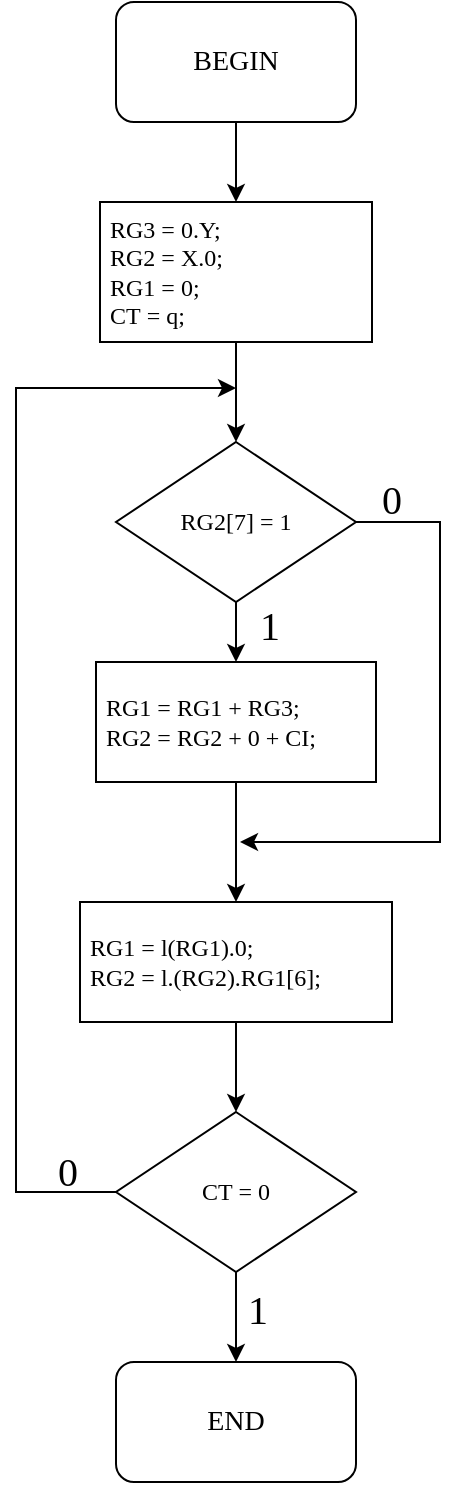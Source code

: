 <mxfile version="26.1.0">
  <diagram id="YqZ86VfI66lGM7ILaLzN" name="Сторінка-1">
    <mxGraphModel dx="602" dy="512" grid="1" gridSize="10" guides="1" tooltips="1" connect="1" arrows="1" fold="1" page="1" pageScale="1" pageWidth="827" pageHeight="1169" math="0" shadow="0">
      <root>
        <mxCell id="0" />
        <mxCell id="1" parent="0" />
        <mxCell id="JW5VUFp-ZlsdKmWLyCwy-10" style="edgeStyle=orthogonalEdgeStyle;rounded=0;orthogonalLoop=1;jettySize=auto;html=1;exitX=0.5;exitY=1;exitDx=0;exitDy=0;entryX=0.5;entryY=0;entryDx=0;entryDy=0;" parent="1" source="ZR6BJyleWZM-tU2MsI-7-1" target="JW5VUFp-ZlsdKmWLyCwy-2" edge="1">
          <mxGeometry relative="1" as="geometry">
            <mxPoint x="414" y="100" as="sourcePoint" />
          </mxGeometry>
        </mxCell>
        <mxCell id="JW5VUFp-ZlsdKmWLyCwy-11" style="edgeStyle=orthogonalEdgeStyle;rounded=0;orthogonalLoop=1;jettySize=auto;html=1;exitX=0.5;exitY=1;exitDx=0;exitDy=0;entryX=0.5;entryY=0;entryDx=0;entryDy=0;" parent="1" source="JW5VUFp-ZlsdKmWLyCwy-2" target="JW5VUFp-ZlsdKmWLyCwy-3" edge="1">
          <mxGeometry relative="1" as="geometry" />
        </mxCell>
        <mxCell id="JW5VUFp-ZlsdKmWLyCwy-2" value="&lt;font face=&quot;Consolas&quot; data-font-src=&quot;https://fonts.googleapis.com/css?family=Comfortaa&quot;&gt;&amp;nbsp;RG3 = 0.Y;&lt;br&gt;&amp;nbsp;RG2&amp;nbsp;= X.0;&lt;br&gt;&amp;nbsp;RG1&amp;nbsp;= 0;&lt;br&gt;&amp;nbsp;СТ = q;&lt;/font&gt;" style="rounded=0;whiteSpace=wrap;html=1;align=left;" parent="1" vertex="1">
          <mxGeometry x="346" y="160" width="136" height="70" as="geometry" />
        </mxCell>
        <mxCell id="iLjsXiCFGrSHstL3xZUq-1" style="edgeStyle=orthogonalEdgeStyle;rounded=0;orthogonalLoop=1;jettySize=auto;html=1;exitX=0.5;exitY=1;exitDx=0;exitDy=0;entryX=0.5;entryY=0;entryDx=0;entryDy=0;" parent="1" source="JW5VUFp-ZlsdKmWLyCwy-3" target="JW5VUFp-ZlsdKmWLyCwy-4" edge="1">
          <mxGeometry relative="1" as="geometry" />
        </mxCell>
        <mxCell id="iLjsXiCFGrSHstL3xZUq-4" style="edgeStyle=orthogonalEdgeStyle;rounded=0;orthogonalLoop=1;jettySize=auto;html=1;exitX=1;exitY=0.5;exitDx=0;exitDy=0;" parent="1" edge="1">
          <mxGeometry relative="1" as="geometry">
            <mxPoint x="416" y="480" as="targetPoint" />
            <Array as="points">
              <mxPoint x="516" y="320" />
              <mxPoint x="516" y="480" />
            </Array>
            <mxPoint x="470" y="320" as="sourcePoint" />
          </mxGeometry>
        </mxCell>
        <mxCell id="JW5VUFp-ZlsdKmWLyCwy-3" value="&lt;font face=&quot;Consolas&quot; data-font-src=&quot;https://fonts.googleapis.com/css?family=Consolas&quot;&gt;RG2[7] = 1&lt;/font&gt;" style="rhombus;whiteSpace=wrap;html=1;" parent="1" vertex="1">
          <mxGeometry x="354" y="280" width="120" height="80" as="geometry" />
        </mxCell>
        <mxCell id="-DyOX_SOB60BBcwwYjAz-1" style="edgeStyle=orthogonalEdgeStyle;rounded=0;orthogonalLoop=1;jettySize=auto;html=1;entryX=0.5;entryY=0;entryDx=0;entryDy=0;" parent="1" source="JW5VUFp-ZlsdKmWLyCwy-4" target="JW5VUFp-ZlsdKmWLyCwy-6" edge="1">
          <mxGeometry relative="1" as="geometry" />
        </mxCell>
        <mxCell id="JW5VUFp-ZlsdKmWLyCwy-4" value="&lt;font data-font-src=&quot;https://fonts.googleapis.com/css?family=Consolas&quot; face=&quot;Consolas&quot;&gt;&amp;nbsp;RG1&amp;nbsp;= RG1&amp;nbsp;+ RG3;&lt;/font&gt;&lt;div&gt;&lt;font data-font-src=&quot;https://fonts.googleapis.com/css?family=Consolas&quot; face=&quot;Consolas&quot;&gt;&amp;nbsp;RG2 = RG2 + 0 + CI;&lt;/font&gt;&lt;/div&gt;" style="rounded=0;whiteSpace=wrap;html=1;align=left;" parent="1" vertex="1">
          <mxGeometry x="344" y="390" width="140" height="60" as="geometry" />
        </mxCell>
        <mxCell id="iLjsXiCFGrSHstL3xZUq-3" style="edgeStyle=orthogonalEdgeStyle;rounded=0;orthogonalLoop=1;jettySize=auto;html=1;exitX=0.5;exitY=1;exitDx=0;exitDy=0;entryX=0.5;entryY=0;entryDx=0;entryDy=0;" parent="1" source="JW5VUFp-ZlsdKmWLyCwy-6" target="JW5VUFp-ZlsdKmWLyCwy-8" edge="1">
          <mxGeometry relative="1" as="geometry" />
        </mxCell>
        <mxCell id="JW5VUFp-ZlsdKmWLyCwy-6" value="&lt;font face=&quot;Consolas&quot;&gt;&amp;nbsp;RG1&amp;nbsp;= l(RG1).0;&lt;br&gt;&amp;nbsp;RG2&amp;nbsp;= l.(RG2).RG1[6];&lt;br&gt;&lt;/font&gt;" style="rounded=0;whiteSpace=wrap;html=1;align=left;" parent="1" vertex="1">
          <mxGeometry x="336" y="510" width="156" height="60" as="geometry" />
        </mxCell>
        <mxCell id="JW5VUFp-ZlsdKmWLyCwy-16" style="edgeStyle=orthogonalEdgeStyle;rounded=0;orthogonalLoop=1;jettySize=auto;html=1;exitX=0.5;exitY=1;exitDx=0;exitDy=0;entryX=0.5;entryY=0;entryDx=0;entryDy=0;" parent="1" source="JW5VUFp-ZlsdKmWLyCwy-8" target="ZR6BJyleWZM-tU2MsI-7-2" edge="1">
          <mxGeometry relative="1" as="geometry">
            <mxPoint x="414" y="740" as="targetPoint" />
          </mxGeometry>
        </mxCell>
        <mxCell id="iLjsXiCFGrSHstL3xZUq-5" style="edgeStyle=orthogonalEdgeStyle;rounded=0;orthogonalLoop=1;jettySize=auto;html=1;exitX=0;exitY=0.5;exitDx=0;exitDy=0;" parent="1" source="JW5VUFp-ZlsdKmWLyCwy-8" edge="1">
          <mxGeometry relative="1" as="geometry">
            <mxPoint x="414" y="253" as="targetPoint" />
            <Array as="points">
              <mxPoint x="304" y="655" />
              <mxPoint x="304" y="253" />
            </Array>
            <mxPoint x="358" y="648" as="sourcePoint" />
          </mxGeometry>
        </mxCell>
        <mxCell id="JW5VUFp-ZlsdKmWLyCwy-8" value="&lt;font face=&quot;Consolas&quot;&gt;СТ = 0&lt;/font&gt;" style="rhombus;whiteSpace=wrap;html=1;" parent="1" vertex="1">
          <mxGeometry x="354" y="615" width="120" height="80" as="geometry" />
        </mxCell>
        <mxCell id="JW5VUFp-ZlsdKmWLyCwy-20" value="&lt;font data-font-src=&quot;https://fonts.googleapis.com/css?family=Consolas&quot; face=&quot;Consolas&quot;&gt;0&lt;/font&gt;" style="text;html=1;strokeColor=none;fillColor=none;align=center;verticalAlign=middle;whiteSpace=wrap;rounded=0;fontSize=20;" parent="1" vertex="1">
          <mxGeometry x="472" y="298" width="40" height="20" as="geometry" />
        </mxCell>
        <mxCell id="JW5VUFp-ZlsdKmWLyCwy-21" style="edgeStyle=orthogonalEdgeStyle;rounded=0;orthogonalLoop=1;jettySize=auto;html=1;exitX=0.5;exitY=1;exitDx=0;exitDy=0;fontSize=20;" parent="1" edge="1">
          <mxGeometry relative="1" as="geometry">
            <mxPoint x="434" y="720" as="sourcePoint" />
            <mxPoint x="434" y="720" as="targetPoint" />
          </mxGeometry>
        </mxCell>
        <mxCell id="JW5VUFp-ZlsdKmWLyCwy-22" value="&lt;font data-font-src=&quot;https://fonts.googleapis.com/css?family=Consolas&quot; face=&quot;Consolas&quot;&gt;1&lt;/font&gt;" style="text;html=1;strokeColor=none;fillColor=none;align=center;verticalAlign=middle;whiteSpace=wrap;rounded=0;fontSize=20;" parent="1" vertex="1">
          <mxGeometry x="411" y="361" width="40" height="20" as="geometry" />
        </mxCell>
        <mxCell id="ZR6BJyleWZM-tU2MsI-7-1" value="&lt;font style=&quot;font-size: 14px;&quot; data-font-src=&quot;https://fonts.googleapis.com/css?family=Consolas&quot; face=&quot;Consolas&quot;&gt;BEGIN&lt;/font&gt;" style="rounded=1;whiteSpace=wrap;html=1;" parent="1" vertex="1">
          <mxGeometry x="354" y="60" width="120" height="60" as="geometry" />
        </mxCell>
        <mxCell id="ZR6BJyleWZM-tU2MsI-7-2" value="&lt;font style=&quot;font-size: 14px;&quot; data-font-src=&quot;https://fonts.googleapis.com/css?family=Consolas&quot; face=&quot;Consolas&quot;&gt;END&lt;/font&gt;" style="rounded=1;whiteSpace=wrap;html=1;" parent="1" vertex="1">
          <mxGeometry x="354" y="740" width="120" height="60" as="geometry" />
        </mxCell>
        <mxCell id="ZR6BJyleWZM-tU2MsI-7-3" value="&lt;font data-font-src=&quot;https://fonts.googleapis.com/css?family=Consolas&quot; face=&quot;Consolas&quot;&gt;0&lt;/font&gt;" style="text;html=1;strokeColor=none;fillColor=none;align=center;verticalAlign=middle;whiteSpace=wrap;rounded=0;fontSize=20;" parent="1" vertex="1">
          <mxGeometry x="310" y="634" width="40" height="20" as="geometry" />
        </mxCell>
        <mxCell id="ZR6BJyleWZM-tU2MsI-7-4" value="&lt;font data-font-src=&quot;https://fonts.googleapis.com/css?family=Consolas&quot; face=&quot;Consolas&quot;&gt;1&lt;/font&gt;" style="text;html=1;strokeColor=none;fillColor=none;align=center;verticalAlign=middle;whiteSpace=wrap;rounded=0;fontSize=20;" parent="1" vertex="1">
          <mxGeometry x="405" y="703" width="40" height="20" as="geometry" />
        </mxCell>
      </root>
    </mxGraphModel>
  </diagram>
</mxfile>
